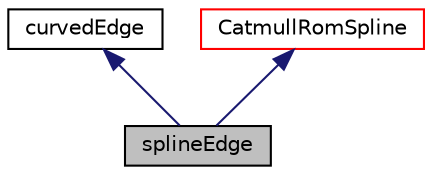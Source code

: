digraph "splineEdge"
{
  bgcolor="transparent";
  edge [fontname="Helvetica",fontsize="10",labelfontname="Helvetica",labelfontsize="10"];
  node [fontname="Helvetica",fontsize="10",shape=record];
  Node0 [label="splineEdge",height=0.2,width=0.4,color="black", fillcolor="grey75", style="filled", fontcolor="black"];
  Node1 -> Node0 [dir="back",color="midnightblue",fontsize="10",style="solid",fontname="Helvetica"];
  Node1 [label="curvedEdge",height=0.2,width=0.4,color="black",URL="$a25769.html",tooltip="Define a curved edge that is parameterized for 0<lambda<1 between the start and end point..."];
  Node2 -> Node0 [dir="back",color="midnightblue",fontsize="10",style="solid",fontname="Helvetica"];
  Node2 [label="CatmullRomSpline",height=0.2,width=0.4,color="red",URL="$a25765.html",tooltip="An implementation of Catmull-Rom splines (sometimes known as Overhauser splines). ..."];
}
